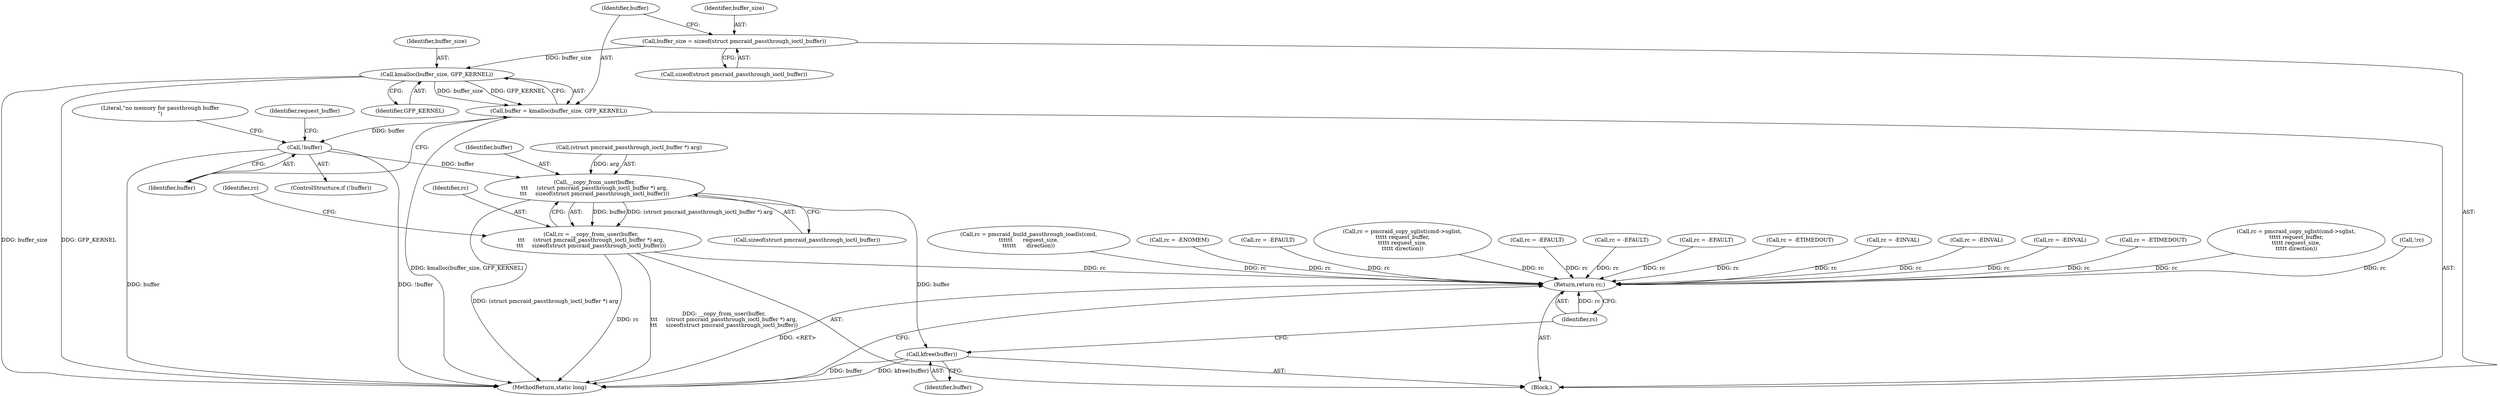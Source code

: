 digraph "0_linux_b5b515445f4f5a905c5dd27e6e682868ccd6c09d@API" {
"1000185" [label="(Call,kmalloc(buffer_size, GFP_KERNEL))"];
"1000179" [label="(Call,buffer_size = sizeof(struct pmcraid_passthrough_ioctl_buffer))"];
"1000183" [label="(Call,buffer = kmalloc(buffer_size, GFP_KERNEL))"];
"1000189" [label="(Call,!buffer)"];
"1000204" [label="(Call,__copy_from_user(buffer,\n\t\t\t     (struct pmcraid_passthrough_ioctl_buffer *) arg,\n\t\t\t     sizeof(struct pmcraid_passthrough_ioctl_buffer)))"];
"1000202" [label="(Call,rc = __copy_from_user(buffer,\n\t\t\t     (struct pmcraid_passthrough_ioctl_buffer *) arg,\n\t\t\t     sizeof(struct pmcraid_passthrough_ioctl_buffer)))"];
"1000753" [label="(Return,return rc;)"];
"1000751" [label="(Call,kfree(buffer))"];
"1000204" [label="(Call,__copy_from_user(buffer,\n\t\t\t     (struct pmcraid_passthrough_ioctl_buffer *) arg,\n\t\t\t     sizeof(struct pmcraid_passthrough_ioctl_buffer)))"];
"1000739" [label="(Call,rc = -EFAULT)"];
"1000183" [label="(Call,buffer = kmalloc(buffer_size, GFP_KERNEL))"];
"1000203" [label="(Identifier,rc)"];
"1000180" [label="(Identifier,buffer_size)"];
"1000202" [label="(Call,rc = __copy_from_user(buffer,\n\t\t\t     (struct pmcraid_passthrough_ioctl_buffer *) arg,\n\t\t\t     sizeof(struct pmcraid_passthrough_ioctl_buffer)))"];
"1000193" [label="(Literal,\"no memory for passthrough buffer\n\")"];
"1000216" [label="(Call,rc = -EFAULT)"];
"1000753" [label="(Return,return rc;)"];
"1000198" [label="(Identifier,request_buffer)"];
"1000692" [label="(Call,rc = -ETIMEDOUT)"];
"1000472" [label="(Call,rc = -EINVAL)"];
"1000279" [label="(Call,rc = -EINVAL)"];
"1000179" [label="(Call,buffer_size = sizeof(struct pmcraid_passthrough_ioctl_buffer))"];
"1000293" [label="(Call,rc = -EINVAL)"];
"1000671" [label="(Call,rc = -ETIMEDOUT)"];
"1000755" [label="(MethodReturn,static long)"];
"1000486" [label="(Call,rc = pmcraid_copy_sglist(cmd->sglist,\n\t\t\t\t\t request_buffer,\n\t\t\t\t\t request_size,\n\t\t\t\t\t direction))"];
"1000265" [label="(Call,!rc)"];
"1000189" [label="(Call,!buffer)"];
"1000209" [label="(Call,sizeof(struct pmcraid_passthrough_ioctl_buffer))"];
"1000190" [label="(Identifier,buffer)"];
"1000205" [label="(Identifier,buffer)"];
"1000181" [label="(Call,sizeof(struct pmcraid_passthrough_ioctl_buffer))"];
"1000454" [label="(Call,rc = pmcraid_build_passthrough_ioadls(cmd,\n\t\t\t\t\t\t      request_size,\n\t\t\t\t\t\t      direction))"];
"1000754" [label="(Identifier,rc)"];
"1000188" [label="(ControlStructure,if (!buffer))"];
"1000187" [label="(Identifier,GFP_KERNEL)"];
"1000751" [label="(Call,kfree(buffer))"];
"1000308" [label="(Call,rc = -ENOMEM)"];
"1000184" [label="(Identifier,buffer)"];
"1000185" [label="(Call,kmalloc(buffer_size, GFP_KERNEL))"];
"1000711" [label="(Call,rc = -EFAULT)"];
"1000206" [label="(Call,(struct pmcraid_passthrough_ioctl_buffer *) arg)"];
"1000725" [label="(Call,rc = pmcraid_copy_sglist(cmd->sglist,\n\t\t\t\t\t request_buffer,\n\t\t\t\t\t request_size,\n\t\t\t\t\t direction))"];
"1000752" [label="(Identifier,buffer)"];
"1000268" [label="(Call,rc = -EFAULT)"];
"1000186" [label="(Identifier,buffer_size)"];
"1000118" [label="(Block,)"];
"1000212" [label="(Identifier,rc)"];
"1000185" -> "1000183"  [label="AST: "];
"1000185" -> "1000187"  [label="CFG: "];
"1000186" -> "1000185"  [label="AST: "];
"1000187" -> "1000185"  [label="AST: "];
"1000183" -> "1000185"  [label="CFG: "];
"1000185" -> "1000755"  [label="DDG: buffer_size"];
"1000185" -> "1000755"  [label="DDG: GFP_KERNEL"];
"1000185" -> "1000183"  [label="DDG: buffer_size"];
"1000185" -> "1000183"  [label="DDG: GFP_KERNEL"];
"1000179" -> "1000185"  [label="DDG: buffer_size"];
"1000179" -> "1000118"  [label="AST: "];
"1000179" -> "1000181"  [label="CFG: "];
"1000180" -> "1000179"  [label="AST: "];
"1000181" -> "1000179"  [label="AST: "];
"1000184" -> "1000179"  [label="CFG: "];
"1000183" -> "1000118"  [label="AST: "];
"1000184" -> "1000183"  [label="AST: "];
"1000190" -> "1000183"  [label="CFG: "];
"1000183" -> "1000755"  [label="DDG: kmalloc(buffer_size, GFP_KERNEL)"];
"1000183" -> "1000189"  [label="DDG: buffer"];
"1000189" -> "1000188"  [label="AST: "];
"1000189" -> "1000190"  [label="CFG: "];
"1000190" -> "1000189"  [label="AST: "];
"1000193" -> "1000189"  [label="CFG: "];
"1000198" -> "1000189"  [label="CFG: "];
"1000189" -> "1000755"  [label="DDG: buffer"];
"1000189" -> "1000755"  [label="DDG: !buffer"];
"1000189" -> "1000204"  [label="DDG: buffer"];
"1000204" -> "1000202"  [label="AST: "];
"1000204" -> "1000209"  [label="CFG: "];
"1000205" -> "1000204"  [label="AST: "];
"1000206" -> "1000204"  [label="AST: "];
"1000209" -> "1000204"  [label="AST: "];
"1000202" -> "1000204"  [label="CFG: "];
"1000204" -> "1000755"  [label="DDG: (struct pmcraid_passthrough_ioctl_buffer *) arg"];
"1000204" -> "1000202"  [label="DDG: buffer"];
"1000204" -> "1000202"  [label="DDG: (struct pmcraid_passthrough_ioctl_buffer *) arg"];
"1000206" -> "1000204"  [label="DDG: arg"];
"1000204" -> "1000751"  [label="DDG: buffer"];
"1000202" -> "1000118"  [label="AST: "];
"1000203" -> "1000202"  [label="AST: "];
"1000212" -> "1000202"  [label="CFG: "];
"1000202" -> "1000755"  [label="DDG: rc"];
"1000202" -> "1000755"  [label="DDG: __copy_from_user(buffer,\n\t\t\t     (struct pmcraid_passthrough_ioctl_buffer *) arg,\n\t\t\t     sizeof(struct pmcraid_passthrough_ioctl_buffer))"];
"1000202" -> "1000753"  [label="DDG: rc"];
"1000753" -> "1000118"  [label="AST: "];
"1000753" -> "1000754"  [label="CFG: "];
"1000754" -> "1000753"  [label="AST: "];
"1000755" -> "1000753"  [label="CFG: "];
"1000753" -> "1000755"  [label="DDG: <RET>"];
"1000754" -> "1000753"  [label="DDG: rc"];
"1000454" -> "1000753"  [label="DDG: rc"];
"1000711" -> "1000753"  [label="DDG: rc"];
"1000293" -> "1000753"  [label="DDG: rc"];
"1000279" -> "1000753"  [label="DDG: rc"];
"1000216" -> "1000753"  [label="DDG: rc"];
"1000268" -> "1000753"  [label="DDG: rc"];
"1000671" -> "1000753"  [label="DDG: rc"];
"1000265" -> "1000753"  [label="DDG: rc"];
"1000472" -> "1000753"  [label="DDG: rc"];
"1000725" -> "1000753"  [label="DDG: rc"];
"1000486" -> "1000753"  [label="DDG: rc"];
"1000308" -> "1000753"  [label="DDG: rc"];
"1000692" -> "1000753"  [label="DDG: rc"];
"1000739" -> "1000753"  [label="DDG: rc"];
"1000751" -> "1000118"  [label="AST: "];
"1000751" -> "1000752"  [label="CFG: "];
"1000752" -> "1000751"  [label="AST: "];
"1000754" -> "1000751"  [label="CFG: "];
"1000751" -> "1000755"  [label="DDG: kfree(buffer)"];
"1000751" -> "1000755"  [label="DDG: buffer"];
}
